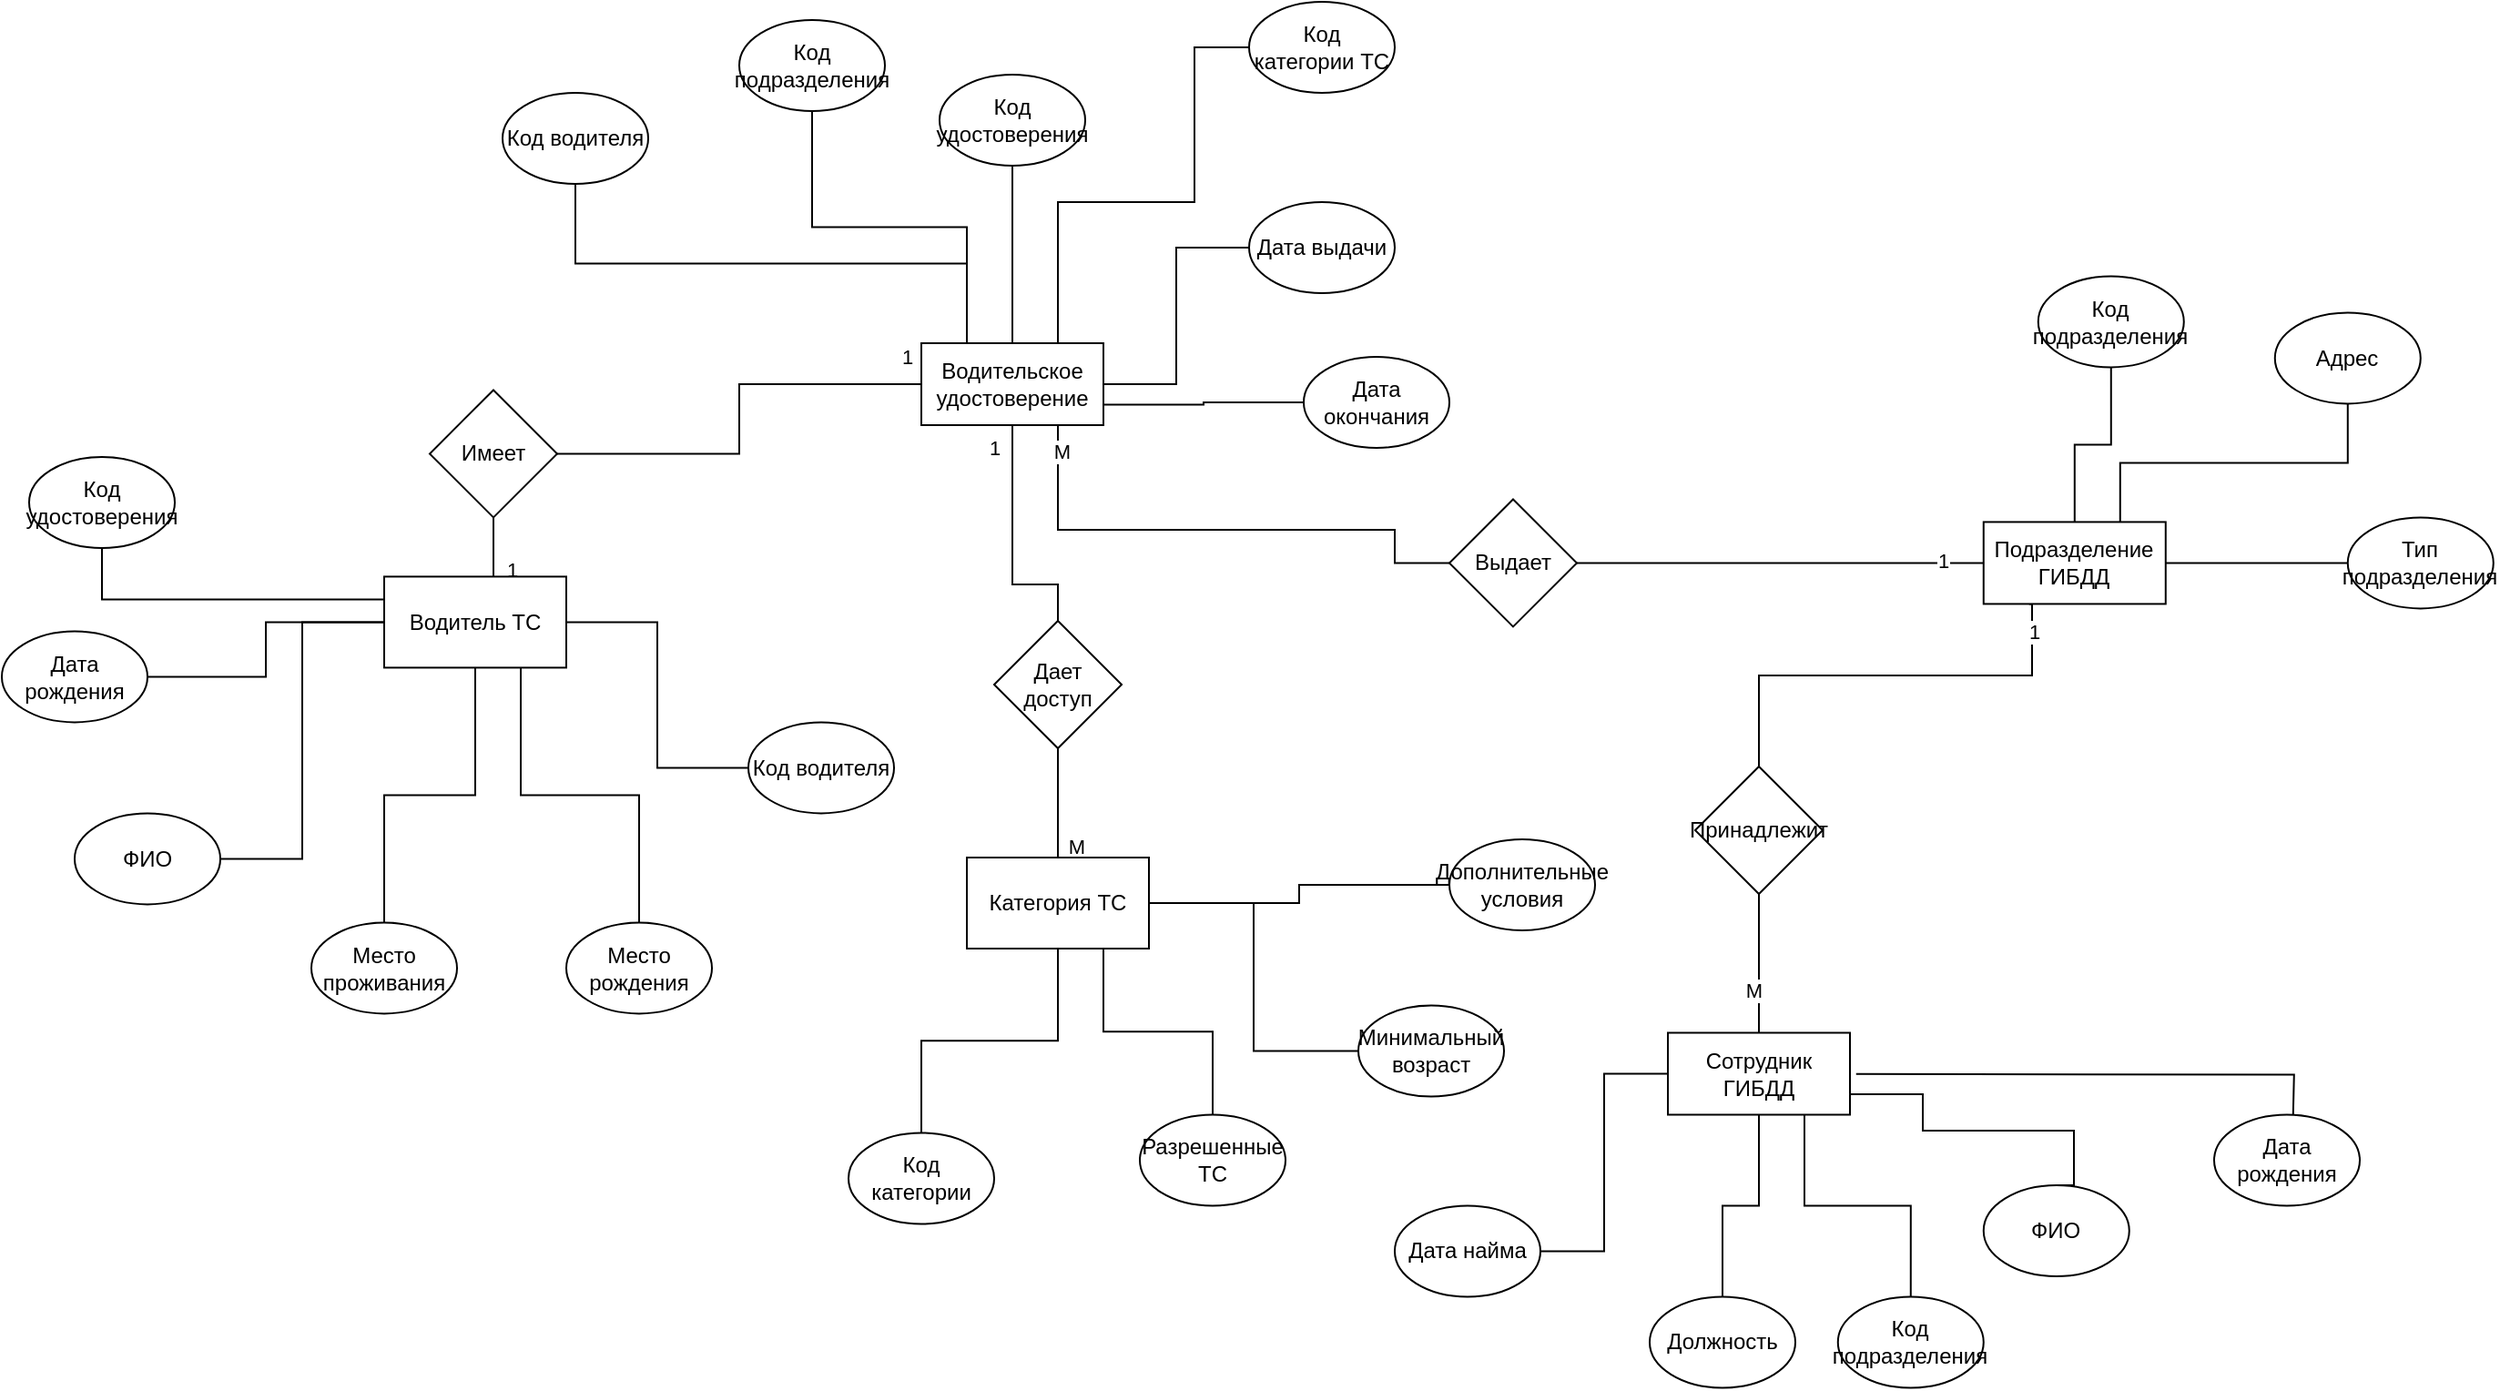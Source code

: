 <mxfile version="24.7.17">
  <diagram name="Страница — 1" id="ckJL72oD4UZl0WmPAvJ0">
    <mxGraphModel dx="1500" dy="757" grid="1" gridSize="10" guides="1" tooltips="1" connect="1" arrows="1" fold="1" page="1" pageScale="1" pageWidth="1920" pageHeight="1920" math="0" shadow="0">
      <root>
        <mxCell id="0" />
        <mxCell id="1" parent="0" />
        <mxCell id="nbJ6CdIQrGUm-VfRqVgE-23" style="edgeStyle=orthogonalEdgeStyle;rounded=0;orthogonalLoop=1;jettySize=auto;html=1;entryX=0.5;entryY=1;entryDx=0;entryDy=0;endArrow=none;endFill=0;" edge="1" parent="1" source="nbJ6CdIQrGUm-VfRqVgE-1" target="nbJ6CdIQrGUm-VfRqVgE-9">
          <mxGeometry relative="1" as="geometry" />
        </mxCell>
        <mxCell id="nbJ6CdIQrGUm-VfRqVgE-27" style="edgeStyle=orthogonalEdgeStyle;rounded=0;orthogonalLoop=1;jettySize=auto;html=1;exitX=0.25;exitY=0;exitDx=0;exitDy=0;entryX=0.5;entryY=1;entryDx=0;entryDy=0;endArrow=none;endFill=0;" edge="1" parent="1" source="nbJ6CdIQrGUm-VfRqVgE-1" target="nbJ6CdIQrGUm-VfRqVgE-26">
          <mxGeometry relative="1" as="geometry" />
        </mxCell>
        <mxCell id="nbJ6CdIQrGUm-VfRqVgE-29" style="edgeStyle=orthogonalEdgeStyle;rounded=0;orthogonalLoop=1;jettySize=auto;html=1;exitX=1;exitY=0.75;exitDx=0;exitDy=0;entryX=0;entryY=0.5;entryDx=0;entryDy=0;endArrow=none;endFill=0;" edge="1" parent="1" source="nbJ6CdIQrGUm-VfRqVgE-1" target="nbJ6CdIQrGUm-VfRqVgE-28">
          <mxGeometry relative="1" as="geometry" />
        </mxCell>
        <mxCell id="nbJ6CdIQrGUm-VfRqVgE-41" style="edgeStyle=orthogonalEdgeStyle;rounded=0;orthogonalLoop=1;jettySize=auto;html=1;entryX=0.5;entryY=0;entryDx=0;entryDy=0;endArrow=none;endFill=0;" edge="1" parent="1" source="nbJ6CdIQrGUm-VfRqVgE-1" target="nbJ6CdIQrGUm-VfRqVgE-39">
          <mxGeometry relative="1" as="geometry">
            <Array as="points">
              <mxPoint x="930" y="770" />
            </Array>
          </mxGeometry>
        </mxCell>
        <mxCell id="nbJ6CdIQrGUm-VfRqVgE-63" value="1" style="edgeLabel;html=1;align=center;verticalAlign=middle;resizable=0;points=[];" vertex="1" connectable="0" parent="nbJ6CdIQrGUm-VfRqVgE-41">
          <mxGeometry x="-0.802" y="2" relative="1" as="geometry">
            <mxPoint x="-12" y="-1" as="offset" />
          </mxGeometry>
        </mxCell>
        <mxCell id="nbJ6CdIQrGUm-VfRqVgE-44" style="edgeStyle=orthogonalEdgeStyle;rounded=0;orthogonalLoop=1;jettySize=auto;html=1;entryX=1;entryY=0.5;entryDx=0;entryDy=0;endArrow=none;endFill=0;" edge="1" parent="1" source="nbJ6CdIQrGUm-VfRqVgE-1" target="nbJ6CdIQrGUm-VfRqVgE-20">
          <mxGeometry relative="1" as="geometry" />
        </mxCell>
        <mxCell id="nbJ6CdIQrGUm-VfRqVgE-60" value="1" style="edgeLabel;html=1;align=center;verticalAlign=middle;resizable=0;points=[];" vertex="1" connectable="0" parent="nbJ6CdIQrGUm-VfRqVgE-44">
          <mxGeometry x="-0.842" y="-3" relative="1" as="geometry">
            <mxPoint x="11" y="-12" as="offset" />
          </mxGeometry>
        </mxCell>
        <mxCell id="nbJ6CdIQrGUm-VfRqVgE-67" style="edgeStyle=orthogonalEdgeStyle;rounded=0;orthogonalLoop=1;jettySize=auto;html=1;exitX=0.75;exitY=1;exitDx=0;exitDy=0;entryX=0;entryY=0.5;entryDx=0;entryDy=0;endArrow=none;endFill=0;" edge="1" parent="1" source="nbJ6CdIQrGUm-VfRqVgE-1" target="nbJ6CdIQrGUm-VfRqVgE-66">
          <mxGeometry relative="1" as="geometry">
            <Array as="points">
              <mxPoint x="955" y="740" />
              <mxPoint x="1140" y="740" />
            </Array>
          </mxGeometry>
        </mxCell>
        <mxCell id="nbJ6CdIQrGUm-VfRqVgE-71" value="M" style="edgeLabel;html=1;align=center;verticalAlign=middle;resizable=0;points=[];" vertex="1" connectable="0" parent="nbJ6CdIQrGUm-VfRqVgE-67">
          <mxGeometry x="-0.903" y="2" relative="1" as="geometry">
            <mxPoint as="offset" />
          </mxGeometry>
        </mxCell>
        <mxCell id="PvoHj5nDGU-bTcy0h9lv-18" style="edgeStyle=orthogonalEdgeStyle;rounded=0;orthogonalLoop=1;jettySize=auto;html=1;exitX=0.25;exitY=0;exitDx=0;exitDy=0;entryX=0.5;entryY=1;entryDx=0;entryDy=0;endArrow=none;endFill=0;" edge="1" parent="1" source="nbJ6CdIQrGUm-VfRqVgE-1" target="PvoHj5nDGU-bTcy0h9lv-19">
          <mxGeometry relative="1" as="geometry">
            <mxPoint x="680" y="570" as="targetPoint" />
          </mxGeometry>
        </mxCell>
        <mxCell id="nbJ6CdIQrGUm-VfRqVgE-1" value="Водительское удостоверение" style="rounded=0;whiteSpace=wrap;html=1;" vertex="1" parent="1">
          <mxGeometry x="880" y="637.5" width="100" height="45" as="geometry" />
        </mxCell>
        <mxCell id="nbJ6CdIQrGUm-VfRqVgE-3" value="ФИО" style="ellipse;whiteSpace=wrap;html=1;" vertex="1" parent="1">
          <mxGeometry x="415" y="895.71" width="80" height="50" as="geometry" />
        </mxCell>
        <mxCell id="nbJ6CdIQrGUm-VfRqVgE-11" style="edgeStyle=orthogonalEdgeStyle;rounded=0;orthogonalLoop=1;jettySize=auto;html=1;entryX=0;entryY=0.5;entryDx=0;entryDy=0;endArrow=none;endFill=0;" edge="1" parent="1" source="nbJ6CdIQrGUm-VfRqVgE-4" target="nbJ6CdIQrGUm-VfRqVgE-10">
          <mxGeometry relative="1" as="geometry" />
        </mxCell>
        <mxCell id="nbJ6CdIQrGUm-VfRqVgE-4" value="Дата рождения" style="ellipse;whiteSpace=wrap;html=1;" vertex="1" parent="1">
          <mxGeometry x="375" y="795.71" width="80" height="50" as="geometry" />
        </mxCell>
        <mxCell id="nbJ6CdIQrGUm-VfRqVgE-5" value="Дата выдачи" style="ellipse;whiteSpace=wrap;html=1;" vertex="1" parent="1">
          <mxGeometry x="1060" y="560" width="80" height="50" as="geometry" />
        </mxCell>
        <mxCell id="nbJ6CdIQrGUm-VfRqVgE-6" value="Место проживания" style="ellipse;whiteSpace=wrap;html=1;" vertex="1" parent="1">
          <mxGeometry x="545" y="955.71" width="80" height="50" as="geometry" />
        </mxCell>
        <mxCell id="nbJ6CdIQrGUm-VfRqVgE-7" value="Место рождения" style="ellipse;whiteSpace=wrap;html=1;" vertex="1" parent="1">
          <mxGeometry x="685" y="955.71" width="80" height="50" as="geometry" />
        </mxCell>
        <mxCell id="nbJ6CdIQrGUm-VfRqVgE-9" value="Код удостоверения" style="ellipse;whiteSpace=wrap;html=1;" vertex="1" parent="1">
          <mxGeometry x="890" y="490" width="80" height="50" as="geometry" />
        </mxCell>
        <mxCell id="nbJ6CdIQrGUm-VfRqVgE-12" style="edgeStyle=orthogonalEdgeStyle;rounded=0;orthogonalLoop=1;jettySize=auto;html=1;entryX=1;entryY=0.5;entryDx=0;entryDy=0;endArrow=none;endFill=0;" edge="1" parent="1" source="nbJ6CdIQrGUm-VfRqVgE-10" target="nbJ6CdIQrGUm-VfRqVgE-3">
          <mxGeometry relative="1" as="geometry" />
        </mxCell>
        <mxCell id="nbJ6CdIQrGUm-VfRqVgE-19" style="edgeStyle=orthogonalEdgeStyle;rounded=0;orthogonalLoop=1;jettySize=auto;html=1;entryX=0;entryY=0.5;entryDx=0;entryDy=0;endArrow=none;endFill=0;" edge="1" parent="1" source="nbJ6CdIQrGUm-VfRqVgE-10" target="nbJ6CdIQrGUm-VfRqVgE-18">
          <mxGeometry relative="1" as="geometry" />
        </mxCell>
        <mxCell id="nbJ6CdIQrGUm-VfRqVgE-21" style="edgeStyle=orthogonalEdgeStyle;rounded=0;orthogonalLoop=1;jettySize=auto;html=1;entryX=0.5;entryY=1;entryDx=0;entryDy=0;endArrow=none;endFill=0;" edge="1" parent="1" source="nbJ6CdIQrGUm-VfRqVgE-10" target="nbJ6CdIQrGUm-VfRqVgE-20">
          <mxGeometry relative="1" as="geometry">
            <Array as="points">
              <mxPoint x="620" y="790" />
              <mxPoint x="620" y="790" />
            </Array>
          </mxGeometry>
        </mxCell>
        <mxCell id="nbJ6CdIQrGUm-VfRqVgE-30" value="1" style="edgeLabel;html=1;align=center;verticalAlign=middle;resizable=0;points=[];" vertex="1" connectable="0" parent="nbJ6CdIQrGUm-VfRqVgE-21">
          <mxGeometry x="-0.742" relative="1" as="geometry">
            <mxPoint x="10" as="offset" />
          </mxGeometry>
        </mxCell>
        <mxCell id="PvoHj5nDGU-bTcy0h9lv-21" style="edgeStyle=orthogonalEdgeStyle;rounded=0;orthogonalLoop=1;jettySize=auto;html=1;exitX=0;exitY=0.25;exitDx=0;exitDy=0;entryX=0.5;entryY=1;entryDx=0;entryDy=0;endArrow=none;endFill=0;" edge="1" parent="1" source="nbJ6CdIQrGUm-VfRqVgE-10" target="PvoHj5nDGU-bTcy0h9lv-20">
          <mxGeometry relative="1" as="geometry" />
        </mxCell>
        <mxCell id="nbJ6CdIQrGUm-VfRqVgE-10" value="Водитель ТС" style="rounded=0;whiteSpace=wrap;html=1;" vertex="1" parent="1">
          <mxGeometry x="585" y="765.71" width="100" height="50" as="geometry" />
        </mxCell>
        <mxCell id="nbJ6CdIQrGUm-VfRqVgE-13" style="edgeStyle=orthogonalEdgeStyle;rounded=0;orthogonalLoop=1;jettySize=auto;html=1;entryX=0.5;entryY=0;entryDx=0;entryDy=0;endArrow=none;endFill=0;exitX=0.5;exitY=1;exitDx=0;exitDy=0;" edge="1" parent="1" source="nbJ6CdIQrGUm-VfRqVgE-10" target="nbJ6CdIQrGUm-VfRqVgE-6">
          <mxGeometry relative="1" as="geometry">
            <mxPoint x="675" y="905.71" as="sourcePoint" />
            <mxPoint x="605" y="1005.71" as="targetPoint" />
          </mxGeometry>
        </mxCell>
        <mxCell id="nbJ6CdIQrGUm-VfRqVgE-14" style="edgeStyle=orthogonalEdgeStyle;rounded=0;orthogonalLoop=1;jettySize=auto;html=1;entryX=0.5;entryY=0;entryDx=0;entryDy=0;endArrow=none;endFill=0;exitX=0.75;exitY=1;exitDx=0;exitDy=0;" edge="1" parent="1" source="nbJ6CdIQrGUm-VfRqVgE-10" target="nbJ6CdIQrGUm-VfRqVgE-7">
          <mxGeometry relative="1" as="geometry">
            <mxPoint x="805" y="875.71" as="sourcePoint" />
            <mxPoint x="735" y="975.71" as="targetPoint" />
          </mxGeometry>
        </mxCell>
        <mxCell id="nbJ6CdIQrGUm-VfRqVgE-18" value="Код водителя" style="ellipse;whiteSpace=wrap;html=1;" vertex="1" parent="1">
          <mxGeometry x="785" y="845.71" width="80" height="50" as="geometry" />
        </mxCell>
        <mxCell id="nbJ6CdIQrGUm-VfRqVgE-20" value="Имеет" style="rhombus;whiteSpace=wrap;html=1;" vertex="1" parent="1">
          <mxGeometry x="610" y="663.21" width="70" height="70" as="geometry" />
        </mxCell>
        <mxCell id="nbJ6CdIQrGUm-VfRqVgE-24" style="edgeStyle=orthogonalEdgeStyle;rounded=0;orthogonalLoop=1;jettySize=auto;html=1;entryX=0;entryY=0.5;entryDx=0;entryDy=0;endArrow=none;endFill=0;exitX=1;exitY=0.5;exitDx=0;exitDy=0;" edge="1" parent="1" source="nbJ6CdIQrGUm-VfRqVgE-1" target="nbJ6CdIQrGUm-VfRqVgE-5">
          <mxGeometry relative="1" as="geometry">
            <mxPoint x="1010" y="660" as="sourcePoint" />
            <mxPoint x="980" y="530" as="targetPoint" />
          </mxGeometry>
        </mxCell>
        <mxCell id="nbJ6CdIQrGUm-VfRqVgE-26" value="Код подразделения" style="ellipse;whiteSpace=wrap;html=1;" vertex="1" parent="1">
          <mxGeometry x="780" y="460" width="80" height="50" as="geometry" />
        </mxCell>
        <mxCell id="nbJ6CdIQrGUm-VfRqVgE-28" value="Дата окончания" style="ellipse;whiteSpace=wrap;html=1;" vertex="1" parent="1">
          <mxGeometry x="1090" y="645" width="80" height="50" as="geometry" />
        </mxCell>
        <mxCell id="nbJ6CdIQrGUm-VfRqVgE-34" style="edgeStyle=orthogonalEdgeStyle;rounded=0;orthogonalLoop=1;jettySize=auto;html=1;entryX=0.75;entryY=0;entryDx=0;entryDy=0;endArrow=none;endFill=0;" edge="1" parent="1" source="nbJ6CdIQrGUm-VfRqVgE-33" target="nbJ6CdIQrGUm-VfRqVgE-1">
          <mxGeometry relative="1" as="geometry">
            <Array as="points">
              <mxPoint x="1030" y="560" />
              <mxPoint x="955" y="560" />
            </Array>
          </mxGeometry>
        </mxCell>
        <mxCell id="nbJ6CdIQrGUm-VfRqVgE-33" value="Код категории ТС" style="ellipse;whiteSpace=wrap;html=1;" vertex="1" parent="1">
          <mxGeometry x="1060" y="450" width="80" height="50" as="geometry" />
        </mxCell>
        <mxCell id="nbJ6CdIQrGUm-VfRqVgE-45" style="edgeStyle=orthogonalEdgeStyle;rounded=0;orthogonalLoop=1;jettySize=auto;html=1;entryX=0.5;entryY=0;entryDx=0;entryDy=0;endArrow=none;endFill=0;" edge="1" parent="1" source="nbJ6CdIQrGUm-VfRqVgE-39" target="nbJ6CdIQrGUm-VfRqVgE-43">
          <mxGeometry relative="1" as="geometry" />
        </mxCell>
        <mxCell id="nbJ6CdIQrGUm-VfRqVgE-61" value="M" style="edgeLabel;html=1;align=center;verticalAlign=middle;resizable=0;points=[];" vertex="1" connectable="0" parent="nbJ6CdIQrGUm-VfRqVgE-45">
          <mxGeometry x="0.796" y="-2" relative="1" as="geometry">
            <mxPoint x="12" as="offset" />
          </mxGeometry>
        </mxCell>
        <mxCell id="nbJ6CdIQrGUm-VfRqVgE-39" value="Дает&lt;div&gt;доступ&lt;/div&gt;" style="rhombus;whiteSpace=wrap;html=1;" vertex="1" parent="1">
          <mxGeometry x="920" y="790" width="70" height="70" as="geometry" />
        </mxCell>
        <mxCell id="nbJ6CdIQrGUm-VfRqVgE-55" style="edgeStyle=orthogonalEdgeStyle;rounded=0;orthogonalLoop=1;jettySize=auto;html=1;entryX=0.5;entryY=0;entryDx=0;entryDy=0;endArrow=none;endFill=0;" edge="1" parent="1" source="nbJ6CdIQrGUm-VfRqVgE-43" target="nbJ6CdIQrGUm-VfRqVgE-47">
          <mxGeometry relative="1" as="geometry" />
        </mxCell>
        <mxCell id="nbJ6CdIQrGUm-VfRqVgE-43" value="Категория ТС" style="rounded=0;whiteSpace=wrap;html=1;" vertex="1" parent="1">
          <mxGeometry x="905" y="920" width="100" height="50" as="geometry" />
        </mxCell>
        <mxCell id="nbJ6CdIQrGUm-VfRqVgE-47" value="Код категории" style="ellipse;whiteSpace=wrap;html=1;" vertex="1" parent="1">
          <mxGeometry x="840" y="1071.25" width="80" height="50" as="geometry" />
        </mxCell>
        <mxCell id="nbJ6CdIQrGUm-VfRqVgE-56" style="edgeStyle=orthogonalEdgeStyle;rounded=0;orthogonalLoop=1;jettySize=auto;html=1;entryX=0.75;entryY=1;entryDx=0;entryDy=0;endArrow=none;endFill=0;" edge="1" parent="1" source="nbJ6CdIQrGUm-VfRqVgE-51" target="nbJ6CdIQrGUm-VfRqVgE-43">
          <mxGeometry relative="1" as="geometry" />
        </mxCell>
        <mxCell id="nbJ6CdIQrGUm-VfRqVgE-51" value="Разрешенные ТС" style="ellipse;whiteSpace=wrap;html=1;" vertex="1" parent="1">
          <mxGeometry x="1000" y="1061.25" width="80" height="50" as="geometry" />
        </mxCell>
        <mxCell id="nbJ6CdIQrGUm-VfRqVgE-57" style="edgeStyle=orthogonalEdgeStyle;rounded=0;orthogonalLoop=1;jettySize=auto;html=1;entryX=1;entryY=0.5;entryDx=0;entryDy=0;endArrow=none;endFill=0;" edge="1" parent="1" source="nbJ6CdIQrGUm-VfRqVgE-52" target="nbJ6CdIQrGUm-VfRqVgE-43">
          <mxGeometry relative="1" as="geometry" />
        </mxCell>
        <mxCell id="nbJ6CdIQrGUm-VfRqVgE-52" value="Минимальный возраст" style="ellipse;whiteSpace=wrap;html=1;" vertex="1" parent="1">
          <mxGeometry x="1120" y="1001.25" width="80" height="50" as="geometry" />
        </mxCell>
        <mxCell id="nbJ6CdIQrGUm-VfRqVgE-58" style="edgeStyle=orthogonalEdgeStyle;rounded=0;orthogonalLoop=1;jettySize=auto;html=1;entryX=1;entryY=0.5;entryDx=0;entryDy=0;endArrow=none;endFill=0;" edge="1" parent="1" source="nbJ6CdIQrGUm-VfRqVgE-53" target="nbJ6CdIQrGUm-VfRqVgE-43">
          <mxGeometry relative="1" as="geometry" />
        </mxCell>
        <mxCell id="nbJ6CdIQrGUm-VfRqVgE-53" value="Дополнительные условия" style="ellipse;whiteSpace=wrap;html=1;" vertex="1" parent="1">
          <mxGeometry x="1170" y="910" width="80" height="50" as="geometry" />
        </mxCell>
        <mxCell id="nbJ6CdIQrGUm-VfRqVgE-73" style="edgeStyle=orthogonalEdgeStyle;rounded=0;orthogonalLoop=1;jettySize=auto;html=1;entryX=0.5;entryY=1;entryDx=0;entryDy=0;endArrow=none;endFill=0;" edge="1" parent="1" source="nbJ6CdIQrGUm-VfRqVgE-64" target="nbJ6CdIQrGUm-VfRqVgE-72">
          <mxGeometry relative="1" as="geometry" />
        </mxCell>
        <mxCell id="nbJ6CdIQrGUm-VfRqVgE-77" style="edgeStyle=orthogonalEdgeStyle;rounded=0;orthogonalLoop=1;jettySize=auto;html=1;entryX=0;entryY=0.5;entryDx=0;entryDy=0;endArrow=none;endFill=0;" edge="1" parent="1" source="nbJ6CdIQrGUm-VfRqVgE-64" target="nbJ6CdIQrGUm-VfRqVgE-76">
          <mxGeometry relative="1" as="geometry" />
        </mxCell>
        <mxCell id="nbJ6CdIQrGUm-VfRqVgE-96" style="edgeStyle=orthogonalEdgeStyle;rounded=0;orthogonalLoop=1;jettySize=auto;html=1;exitX=0.25;exitY=1;exitDx=0;exitDy=0;entryX=0.5;entryY=0;entryDx=0;entryDy=0;endArrow=none;endFill=0;" edge="1" parent="1" source="nbJ6CdIQrGUm-VfRqVgE-64" target="nbJ6CdIQrGUm-VfRqVgE-97">
          <mxGeometry relative="1" as="geometry">
            <Array as="points">
              <mxPoint x="1490" y="781" />
              <mxPoint x="1490" y="820" />
              <mxPoint x="1340" y="820" />
              <mxPoint x="1340" y="890" />
            </Array>
          </mxGeometry>
        </mxCell>
        <mxCell id="PvoHj5nDGU-bTcy0h9lv-2" value="1" style="edgeLabel;html=1;align=center;verticalAlign=middle;resizable=0;points=[];" vertex="1" connectable="0" parent="nbJ6CdIQrGUm-VfRqVgE-96">
          <mxGeometry x="-0.879" y="1" relative="1" as="geometry">
            <mxPoint as="offset" />
          </mxGeometry>
        </mxCell>
        <mxCell id="nbJ6CdIQrGUm-VfRqVgE-64" value="Подразделение ГИБДД" style="rounded=0;whiteSpace=wrap;html=1;" vertex="1" parent="1">
          <mxGeometry x="1463.39" y="735.71" width="100" height="45" as="geometry" />
        </mxCell>
        <mxCell id="nbJ6CdIQrGUm-VfRqVgE-69" style="edgeStyle=orthogonalEdgeStyle;rounded=0;orthogonalLoop=1;jettySize=auto;html=1;entryX=0;entryY=0.5;entryDx=0;entryDy=0;endArrow=none;endFill=0;" edge="1" parent="1" source="nbJ6CdIQrGUm-VfRqVgE-66" target="nbJ6CdIQrGUm-VfRqVgE-64">
          <mxGeometry relative="1" as="geometry" />
        </mxCell>
        <mxCell id="nbJ6CdIQrGUm-VfRqVgE-70" value="1" style="edgeLabel;html=1;align=center;verticalAlign=middle;resizable=0;points=[];" vertex="1" connectable="0" parent="nbJ6CdIQrGUm-VfRqVgE-69">
          <mxGeometry x="0.8" y="1" relative="1" as="geometry">
            <mxPoint as="offset" />
          </mxGeometry>
        </mxCell>
        <mxCell id="nbJ6CdIQrGUm-VfRqVgE-66" value="Выдает" style="rhombus;whiteSpace=wrap;html=1;" vertex="1" parent="1">
          <mxGeometry x="1170" y="723.21" width="70" height="70" as="geometry" />
        </mxCell>
        <mxCell id="nbJ6CdIQrGUm-VfRqVgE-72" value="Код подразделения" style="ellipse;whiteSpace=wrap;html=1;" vertex="1" parent="1">
          <mxGeometry x="1493.39" y="600.71" width="80" height="50" as="geometry" />
        </mxCell>
        <mxCell id="nbJ6CdIQrGUm-VfRqVgE-74" value="Адрес" style="ellipse;whiteSpace=wrap;html=1;" vertex="1" parent="1">
          <mxGeometry x="1623.39" y="620.71" width="80" height="50" as="geometry" />
        </mxCell>
        <mxCell id="nbJ6CdIQrGUm-VfRqVgE-75" style="edgeStyle=orthogonalEdgeStyle;rounded=0;orthogonalLoop=1;jettySize=auto;html=1;entryX=0.5;entryY=1;entryDx=0;entryDy=0;endArrow=none;endFill=0;exitX=0.75;exitY=0;exitDx=0;exitDy=0;" edge="1" parent="1" source="nbJ6CdIQrGUm-VfRqVgE-64" target="nbJ6CdIQrGUm-VfRqVgE-74">
          <mxGeometry relative="1" as="geometry">
            <mxPoint x="1602.39" y="768.21" as="sourcePoint" />
            <mxPoint x="1622.39" y="683.21" as="targetPoint" />
          </mxGeometry>
        </mxCell>
        <mxCell id="nbJ6CdIQrGUm-VfRqVgE-76" value="Тип подразделения" style="ellipse;whiteSpace=wrap;html=1;" vertex="1" parent="1">
          <mxGeometry x="1663.39" y="733.21" width="80" height="50" as="geometry" />
        </mxCell>
        <mxCell id="PvoHj5nDGU-bTcy0h9lv-9" style="edgeStyle=orthogonalEdgeStyle;rounded=0;orthogonalLoop=1;jettySize=auto;html=1;entryX=0.5;entryY=0;entryDx=0;entryDy=0;endArrow=none;endFill=0;" edge="1" parent="1" source="nbJ6CdIQrGUm-VfRqVgE-94" target="PvoHj5nDGU-bTcy0h9lv-5">
          <mxGeometry relative="1" as="geometry">
            <Array as="points">
              <mxPoint x="1430" y="1050" />
              <mxPoint x="1430" y="1070" />
              <mxPoint x="1513" y="1070" />
            </Array>
          </mxGeometry>
        </mxCell>
        <mxCell id="PvoHj5nDGU-bTcy0h9lv-10" style="edgeStyle=orthogonalEdgeStyle;rounded=0;orthogonalLoop=1;jettySize=auto;html=1;entryX=0.5;entryY=0;entryDx=0;entryDy=0;endArrow=none;endFill=0;" edge="1" parent="1" source="nbJ6CdIQrGUm-VfRqVgE-94" target="PvoHj5nDGU-bTcy0h9lv-6">
          <mxGeometry relative="1" as="geometry" />
        </mxCell>
        <mxCell id="PvoHj5nDGU-bTcy0h9lv-11" style="edgeStyle=orthogonalEdgeStyle;rounded=0;orthogonalLoop=1;jettySize=auto;html=1;entryX=1;entryY=0.5;entryDx=0;entryDy=0;endArrow=none;endFill=0;" edge="1" parent="1" source="nbJ6CdIQrGUm-VfRqVgE-94" target="PvoHj5nDGU-bTcy0h9lv-7">
          <mxGeometry relative="1" as="geometry" />
        </mxCell>
        <mxCell id="PvoHj5nDGU-bTcy0h9lv-14" style="edgeStyle=orthogonalEdgeStyle;rounded=0;orthogonalLoop=1;jettySize=auto;html=1;exitX=0.75;exitY=1;exitDx=0;exitDy=0;entryX=0.5;entryY=0;entryDx=0;entryDy=0;endArrow=none;endFill=0;" edge="1" parent="1" source="nbJ6CdIQrGUm-VfRqVgE-94" target="PvoHj5nDGU-bTcy0h9lv-13">
          <mxGeometry relative="1" as="geometry" />
        </mxCell>
        <mxCell id="PvoHj5nDGU-bTcy0h9lv-16" style="edgeStyle=orthogonalEdgeStyle;rounded=0;orthogonalLoop=1;jettySize=auto;html=1;entryX=0.5;entryY=0;entryDx=0;entryDy=0;endArrow=none;endFill=0;" edge="1" parent="1">
          <mxGeometry relative="1" as="geometry">
            <mxPoint x="1393.39" y="1038.833" as="sourcePoint" />
            <mxPoint x="1633.39" y="1061.25" as="targetPoint" />
          </mxGeometry>
        </mxCell>
        <mxCell id="nbJ6CdIQrGUm-VfRqVgE-94" value="Сотрудник ГИБДД" style="rounded=0;whiteSpace=wrap;html=1;" vertex="1" parent="1">
          <mxGeometry x="1290" y="1016.25" width="100" height="45" as="geometry" />
        </mxCell>
        <mxCell id="PvoHj5nDGU-bTcy0h9lv-1" style="edgeStyle=orthogonalEdgeStyle;rounded=0;orthogonalLoop=1;jettySize=auto;html=1;entryX=0.5;entryY=0;entryDx=0;entryDy=0;endArrow=none;endFill=0;" edge="1" parent="1" source="nbJ6CdIQrGUm-VfRqVgE-97" target="nbJ6CdIQrGUm-VfRqVgE-94">
          <mxGeometry relative="1" as="geometry" />
        </mxCell>
        <mxCell id="PvoHj5nDGU-bTcy0h9lv-3" value="M" style="edgeLabel;html=1;align=center;verticalAlign=middle;resizable=0;points=[];" vertex="1" connectable="0" parent="PvoHj5nDGU-bTcy0h9lv-1">
          <mxGeometry x="0.372" y="-3" relative="1" as="geometry">
            <mxPoint as="offset" />
          </mxGeometry>
        </mxCell>
        <mxCell id="nbJ6CdIQrGUm-VfRqVgE-97" value="Принадлежит" style="rhombus;whiteSpace=wrap;html=1;" vertex="1" parent="1">
          <mxGeometry x="1305.0" y="870.0" width="70" height="70" as="geometry" />
        </mxCell>
        <mxCell id="PvoHj5nDGU-bTcy0h9lv-5" value="ФИО" style="ellipse;whiteSpace=wrap;html=1;" vertex="1" parent="1">
          <mxGeometry x="1463.39" y="1100" width="80" height="50" as="geometry" />
        </mxCell>
        <mxCell id="PvoHj5nDGU-bTcy0h9lv-6" value="Должность" style="ellipse;whiteSpace=wrap;html=1;" vertex="1" parent="1">
          <mxGeometry x="1280" y="1161.25" width="80" height="50" as="geometry" />
        </mxCell>
        <mxCell id="PvoHj5nDGU-bTcy0h9lv-7" value="Дата найма" style="ellipse;whiteSpace=wrap;html=1;" vertex="1" parent="1">
          <mxGeometry x="1140" y="1111.25" width="80" height="50" as="geometry" />
        </mxCell>
        <mxCell id="PvoHj5nDGU-bTcy0h9lv-13" value="Код подразделения" style="ellipse;whiteSpace=wrap;html=1;" vertex="1" parent="1">
          <mxGeometry x="1383.39" y="1161.25" width="80" height="50" as="geometry" />
        </mxCell>
        <mxCell id="PvoHj5nDGU-bTcy0h9lv-15" value="Дата рождения" style="ellipse;whiteSpace=wrap;html=1;" vertex="1" parent="1">
          <mxGeometry x="1590.0" y="1061.25" width="80" height="50" as="geometry" />
        </mxCell>
        <mxCell id="PvoHj5nDGU-bTcy0h9lv-19" value="Код водителя" style="ellipse;whiteSpace=wrap;html=1;" vertex="1" parent="1">
          <mxGeometry x="650" y="500" width="80" height="50" as="geometry" />
        </mxCell>
        <mxCell id="PvoHj5nDGU-bTcy0h9lv-20" value="Код удостоверения" style="ellipse;whiteSpace=wrap;html=1;" vertex="1" parent="1">
          <mxGeometry x="390" y="700" width="80" height="50" as="geometry" />
        </mxCell>
      </root>
    </mxGraphModel>
  </diagram>
</mxfile>
